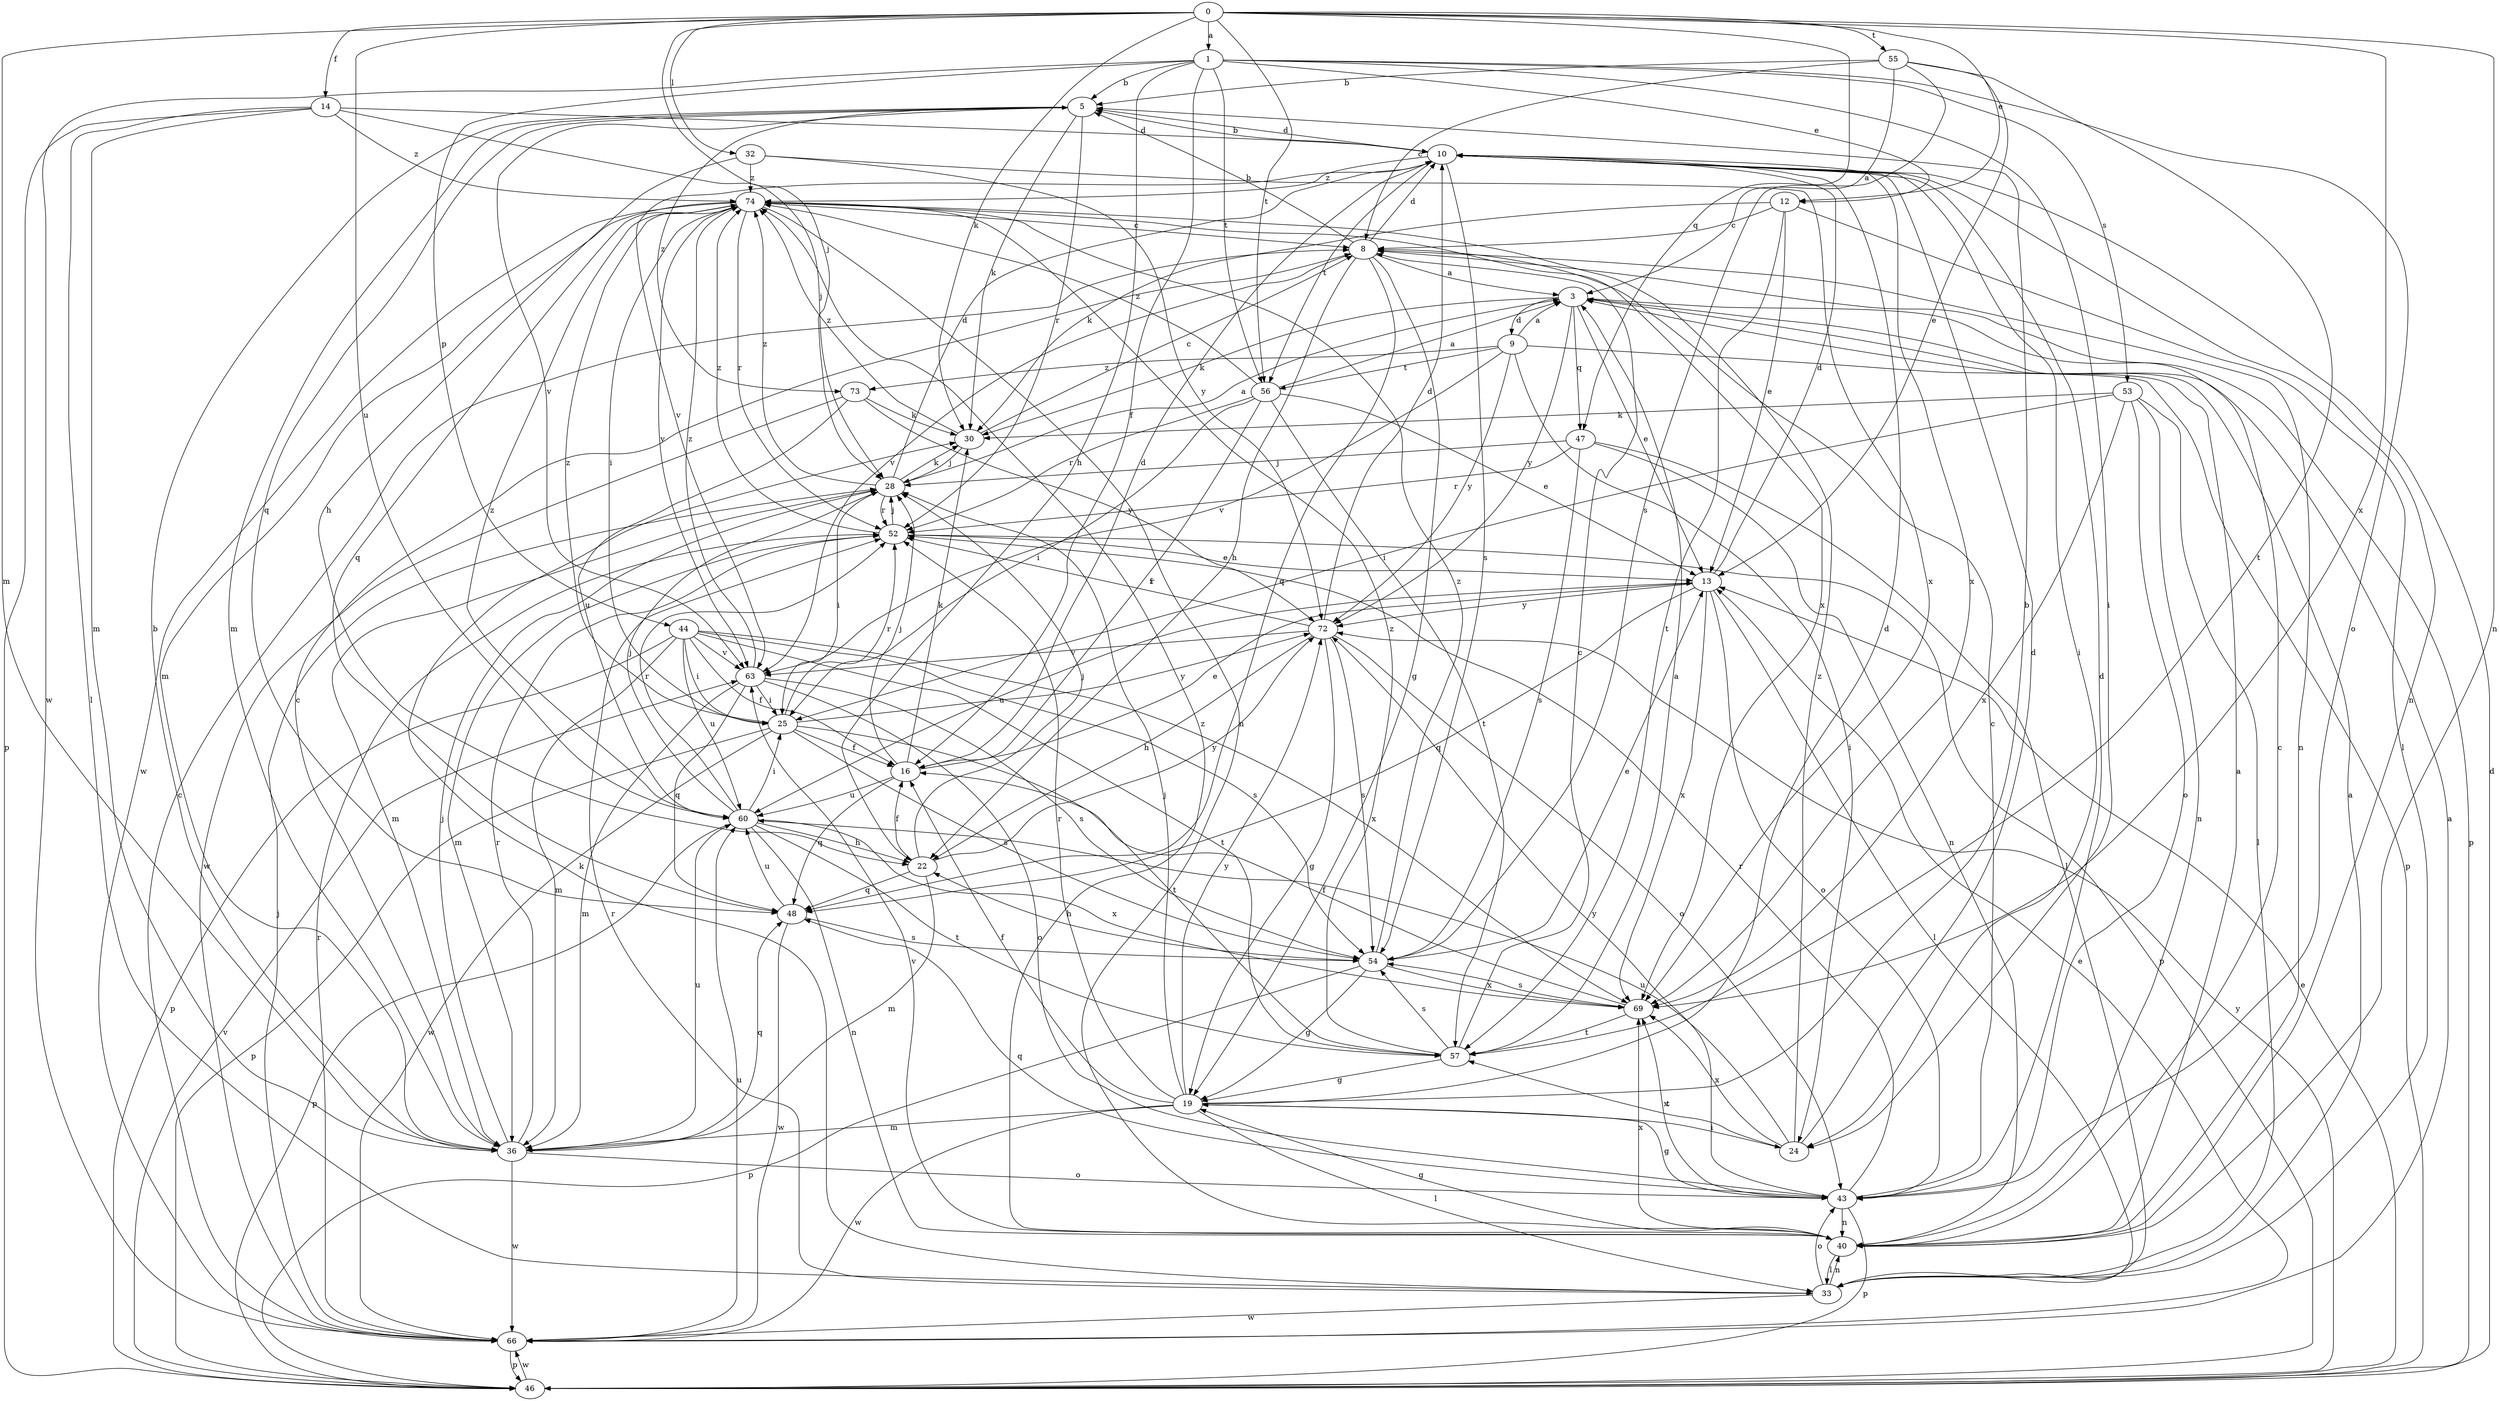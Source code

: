 strict digraph  {
0;
1;
3;
5;
8;
9;
10;
12;
13;
14;
16;
19;
22;
24;
25;
28;
30;
32;
33;
36;
40;
43;
44;
46;
47;
48;
52;
53;
54;
55;
56;
57;
60;
63;
66;
69;
72;
73;
74;
0 -> 1  [label=a];
0 -> 12  [label=e];
0 -> 14  [label=f];
0 -> 28  [label=j];
0 -> 30  [label=k];
0 -> 32  [label=l];
0 -> 36  [label=m];
0 -> 40  [label=n];
0 -> 47  [label=q];
0 -> 55  [label=t];
0 -> 56  [label=t];
0 -> 60  [label=u];
0 -> 69  [label=x];
1 -> 5  [label=b];
1 -> 12  [label=e];
1 -> 16  [label=f];
1 -> 22  [label=h];
1 -> 24  [label=i];
1 -> 43  [label=o];
1 -> 44  [label=p];
1 -> 53  [label=s];
1 -> 56  [label=t];
1 -> 66  [label=w];
3 -> 9  [label=d];
3 -> 13  [label=e];
3 -> 30  [label=k];
3 -> 46  [label=p];
3 -> 47  [label=q];
3 -> 72  [label=y];
5 -> 10  [label=d];
5 -> 30  [label=k];
5 -> 36  [label=m];
5 -> 48  [label=q];
5 -> 52  [label=r];
5 -> 63  [label=v];
5 -> 73  [label=z];
8 -> 3  [label=a];
8 -> 5  [label=b];
8 -> 10  [label=d];
8 -> 19  [label=g];
8 -> 22  [label=h];
8 -> 40  [label=n];
8 -> 48  [label=q];
8 -> 63  [label=v];
9 -> 3  [label=a];
9 -> 24  [label=i];
9 -> 46  [label=p];
9 -> 56  [label=t];
9 -> 63  [label=v];
9 -> 72  [label=y];
9 -> 73  [label=z];
10 -> 5  [label=b];
10 -> 24  [label=i];
10 -> 40  [label=n];
10 -> 54  [label=s];
10 -> 56  [label=t];
10 -> 63  [label=v];
10 -> 69  [label=x];
10 -> 74  [label=z];
12 -> 8  [label=c];
12 -> 13  [label=e];
12 -> 30  [label=k];
12 -> 33  [label=l];
12 -> 57  [label=t];
13 -> 10  [label=d];
13 -> 33  [label=l];
13 -> 43  [label=o];
13 -> 48  [label=q];
13 -> 60  [label=u];
13 -> 69  [label=x];
13 -> 72  [label=y];
14 -> 10  [label=d];
14 -> 28  [label=j];
14 -> 33  [label=l];
14 -> 36  [label=m];
14 -> 46  [label=p];
14 -> 74  [label=z];
16 -> 10  [label=d];
16 -> 13  [label=e];
16 -> 28  [label=j];
16 -> 30  [label=k];
16 -> 48  [label=q];
16 -> 60  [label=u];
19 -> 5  [label=b];
19 -> 10  [label=d];
19 -> 16  [label=f];
19 -> 24  [label=i];
19 -> 28  [label=j];
19 -> 33  [label=l];
19 -> 36  [label=m];
19 -> 52  [label=r];
19 -> 66  [label=w];
19 -> 72  [label=y];
22 -> 16  [label=f];
22 -> 28  [label=j];
22 -> 36  [label=m];
22 -> 48  [label=q];
22 -> 72  [label=y];
24 -> 10  [label=d];
24 -> 57  [label=t];
24 -> 60  [label=u];
24 -> 69  [label=x];
24 -> 74  [label=z];
25 -> 16  [label=f];
25 -> 46  [label=p];
25 -> 52  [label=r];
25 -> 54  [label=s];
25 -> 57  [label=t];
25 -> 66  [label=w];
25 -> 72  [label=y];
25 -> 74  [label=z];
28 -> 3  [label=a];
28 -> 10  [label=d];
28 -> 25  [label=i];
28 -> 30  [label=k];
28 -> 36  [label=m];
28 -> 52  [label=r];
28 -> 74  [label=z];
30 -> 8  [label=c];
30 -> 28  [label=j];
30 -> 74  [label=z];
32 -> 22  [label=h];
32 -> 69  [label=x];
32 -> 72  [label=y];
32 -> 74  [label=z];
33 -> 3  [label=a];
33 -> 30  [label=k];
33 -> 40  [label=n];
33 -> 43  [label=o];
33 -> 52  [label=r];
33 -> 66  [label=w];
36 -> 5  [label=b];
36 -> 8  [label=c];
36 -> 28  [label=j];
36 -> 43  [label=o];
36 -> 48  [label=q];
36 -> 52  [label=r];
36 -> 60  [label=u];
36 -> 66  [label=w];
40 -> 3  [label=a];
40 -> 8  [label=c];
40 -> 19  [label=g];
40 -> 33  [label=l];
40 -> 63  [label=v];
40 -> 69  [label=x];
40 -> 74  [label=z];
43 -> 8  [label=c];
43 -> 10  [label=d];
43 -> 19  [label=g];
43 -> 40  [label=n];
43 -> 46  [label=p];
43 -> 48  [label=q];
43 -> 52  [label=r];
43 -> 69  [label=x];
43 -> 72  [label=y];
44 -> 16  [label=f];
44 -> 25  [label=i];
44 -> 36  [label=m];
44 -> 46  [label=p];
44 -> 54  [label=s];
44 -> 57  [label=t];
44 -> 60  [label=u];
44 -> 63  [label=v];
44 -> 69  [label=x];
46 -> 10  [label=d];
46 -> 13  [label=e];
46 -> 63  [label=v];
46 -> 66  [label=w];
46 -> 72  [label=y];
47 -> 28  [label=j];
47 -> 33  [label=l];
47 -> 40  [label=n];
47 -> 52  [label=r];
47 -> 54  [label=s];
48 -> 54  [label=s];
48 -> 60  [label=u];
48 -> 66  [label=w];
52 -> 13  [label=e];
52 -> 28  [label=j];
52 -> 36  [label=m];
52 -> 46  [label=p];
52 -> 74  [label=z];
53 -> 25  [label=i];
53 -> 30  [label=k];
53 -> 33  [label=l];
53 -> 40  [label=n];
53 -> 43  [label=o];
53 -> 69  [label=x];
54 -> 13  [label=e];
54 -> 19  [label=g];
54 -> 22  [label=h];
54 -> 46  [label=p];
54 -> 69  [label=x];
54 -> 74  [label=z];
55 -> 3  [label=a];
55 -> 5  [label=b];
55 -> 8  [label=c];
55 -> 13  [label=e];
55 -> 54  [label=s];
55 -> 57  [label=t];
56 -> 3  [label=a];
56 -> 13  [label=e];
56 -> 16  [label=f];
56 -> 25  [label=i];
56 -> 52  [label=r];
56 -> 57  [label=t];
56 -> 74  [label=z];
57 -> 3  [label=a];
57 -> 8  [label=c];
57 -> 19  [label=g];
57 -> 54  [label=s];
57 -> 74  [label=z];
60 -> 22  [label=h];
60 -> 25  [label=i];
60 -> 28  [label=j];
60 -> 40  [label=n];
60 -> 46  [label=p];
60 -> 52  [label=r];
60 -> 57  [label=t];
60 -> 69  [label=x];
60 -> 74  [label=z];
63 -> 25  [label=i];
63 -> 36  [label=m];
63 -> 43  [label=o];
63 -> 48  [label=q];
63 -> 54  [label=s];
63 -> 74  [label=z];
66 -> 3  [label=a];
66 -> 8  [label=c];
66 -> 13  [label=e];
66 -> 28  [label=j];
66 -> 46  [label=p];
66 -> 52  [label=r];
66 -> 60  [label=u];
69 -> 16  [label=f];
69 -> 54  [label=s];
69 -> 57  [label=t];
72 -> 10  [label=d];
72 -> 19  [label=g];
72 -> 22  [label=h];
72 -> 43  [label=o];
72 -> 52  [label=r];
72 -> 54  [label=s];
72 -> 63  [label=v];
73 -> 30  [label=k];
73 -> 60  [label=u];
73 -> 66  [label=w];
73 -> 72  [label=y];
74 -> 8  [label=c];
74 -> 25  [label=i];
74 -> 36  [label=m];
74 -> 40  [label=n];
74 -> 48  [label=q];
74 -> 52  [label=r];
74 -> 63  [label=v];
74 -> 66  [label=w];
74 -> 69  [label=x];
}
